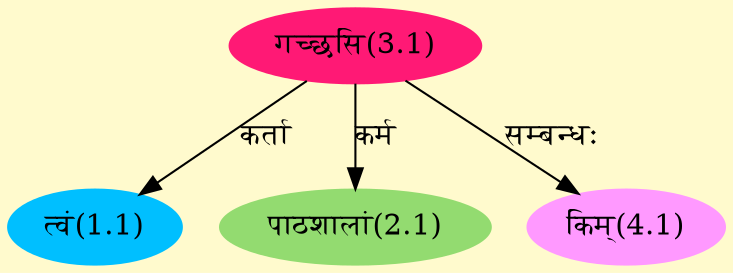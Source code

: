 digraph G{
rankdir=BT;
 compound=true;
 bgcolor="lemonchiffon1";
Node1_1 [style=filled, color="#00BFFF" label = "त्वं(1.1)"]
Node3_1 [style=filled, color="#FF1975" label = "गच्छसि(3.1)"]
Node2_1 [style=filled, color="#93DB70" label = "पाठशालां(2.1)"]
Node [style=filled, color="" label = "()"]
Node4_1 [style=filled, color="#FF99FF" label = "किम्(4.1)"]
/* Start of Relations section */

Node1_1 -> Node3_1 [  label="कर्ता"  dir="back" ]
Node2_1 -> Node3_1 [  label="कर्म"  dir="back" ]
Node4_1 -> Node3_1 [  label="सम्बन्धः"  dir="back" ]
}
